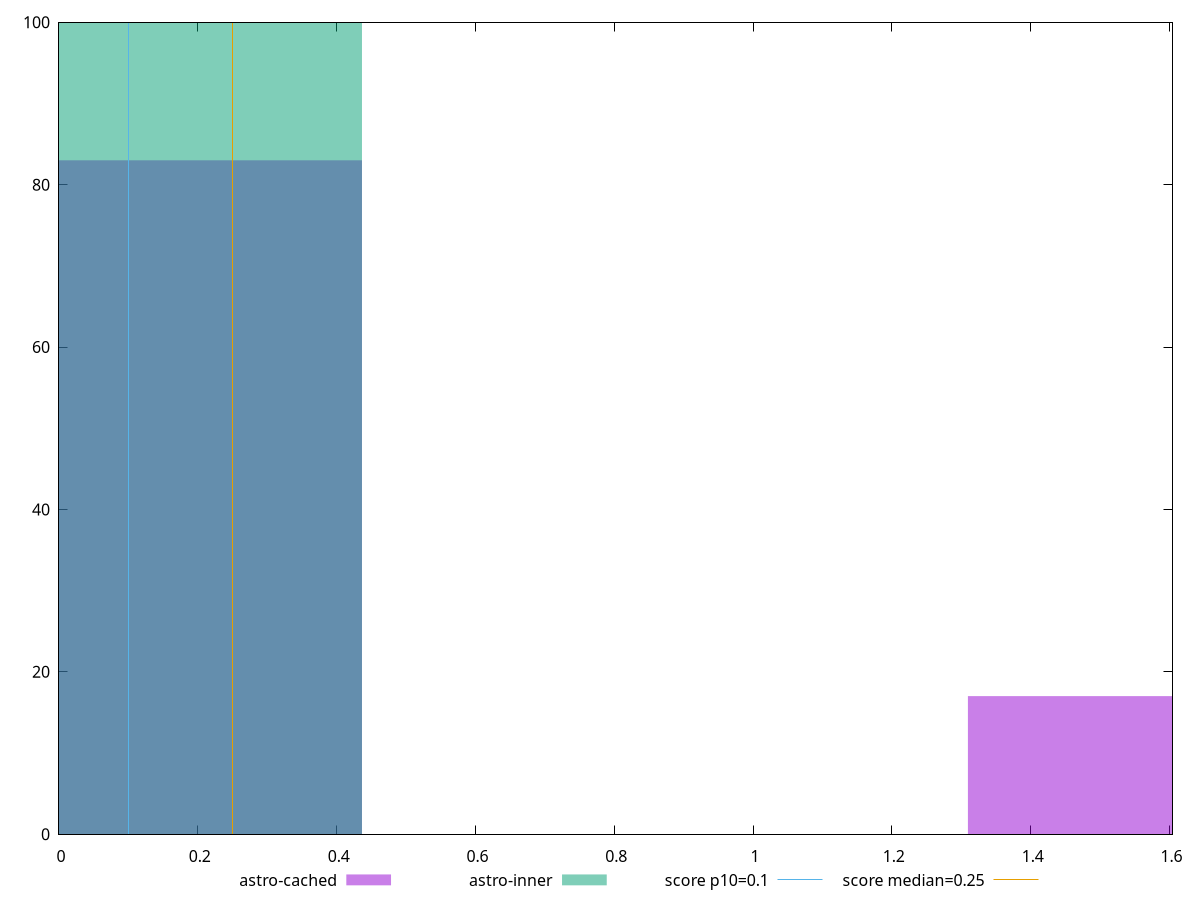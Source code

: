 reset

$astroCached <<EOF
0 83
1.7460861091351991 17
EOF

$astroInner <<EOF
0 100
EOF

set key outside below
set boxwidth 0.8730430545675996
set xrange [0:1.6043238449096682]
set yrange [0:100]
set trange [0:100]
set style fill transparent solid 0.5 noborder

set parametric
set terminal svg size 640, 500 enhanced background rgb 'white'
set output "reports/report_00033_2021-03-01T14-23-16.841Z/cumulative-layout-shift/comparison/histogram/1_vs_2.svg"

plot $astroCached title "astro-cached" with boxes, \
     $astroInner title "astro-inner" with boxes, \
     0.1,t title "score p10=0.1", \
     0.25,t title "score median=0.25"

reset
